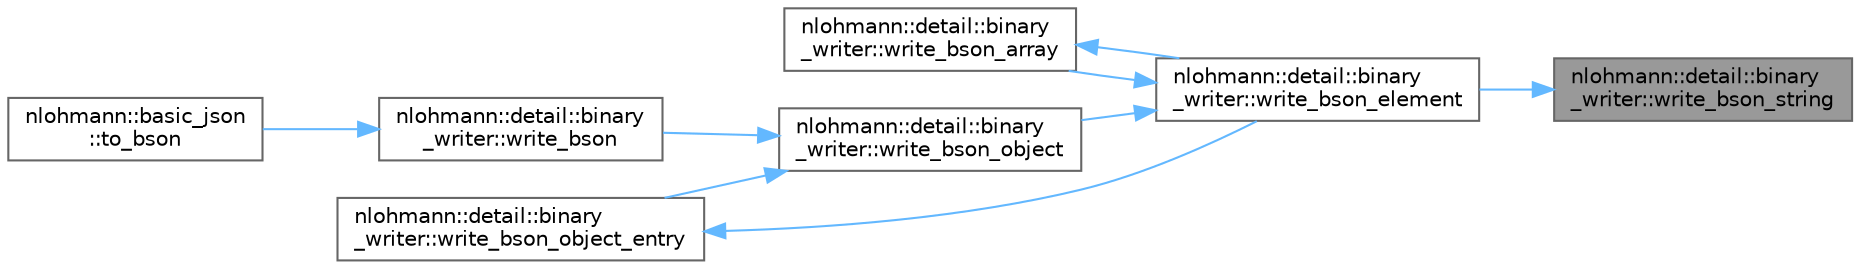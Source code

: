 digraph "nlohmann::detail::binary_writer::write_bson_string"
{
 // LATEX_PDF_SIZE
  bgcolor="transparent";
  edge [fontname=Helvetica,fontsize=10,labelfontname=Helvetica,labelfontsize=10];
  node [fontname=Helvetica,fontsize=10,shape=box,height=0.2,width=0.4];
  rankdir="RL";
  Node1 [label="nlohmann::detail::binary\l_writer::write_bson_string",height=0.2,width=0.4,color="gray40", fillcolor="grey60", style="filled", fontcolor="black",tooltip="Writes a BSON element with key name and string value value."];
  Node1 -> Node2 [dir="back",color="steelblue1",style="solid"];
  Node2 [label="nlohmann::detail::binary\l_writer::write_bson_element",height=0.2,width=0.4,color="grey40", fillcolor="white", style="filled",URL="$a02039.html#a7ff58bf1a80018148bed860667ffca07",tooltip="Serializes the JSON value j to BSON and associates it with the key name."];
  Node2 -> Node3 [dir="back",color="steelblue1",style="solid"];
  Node3 [label="nlohmann::detail::binary\l_writer::write_bson_array",height=0.2,width=0.4,color="grey40", fillcolor="white", style="filled",URL="$a02039.html#a025212bd170253638b9f05b3b6aa5bf9",tooltip="Writes a BSON element with key name and array value."];
  Node3 -> Node2 [dir="back",color="steelblue1",style="solid"];
  Node2 -> Node4 [dir="back",color="steelblue1",style="solid"];
  Node4 [label="nlohmann::detail::binary\l_writer::write_bson_object",height=0.2,width=0.4,color="grey40", fillcolor="white", style="filled",URL="$a02039.html#a29b3e0f83a8e5f2307804023109ba2c9",tooltip=" "];
  Node4 -> Node5 [dir="back",color="steelblue1",style="solid"];
  Node5 [label="nlohmann::detail::binary\l_writer::write_bson",height=0.2,width=0.4,color="grey40", fillcolor="white", style="filled",URL="$a02039.html#a9ffc566db5219b473762462234b47db9",tooltip=" "];
  Node5 -> Node6 [dir="back",color="steelblue1",style="solid"];
  Node6 [label="nlohmann::basic_json\l::to_bson",height=0.2,width=0.4,color="grey40", fillcolor="white", style="filled",URL="$a01659.html#a668e4c2ad9808218a25879700f4aef2b",tooltip="Serializes the given JSON object j to BSON and forwards the corresponding BSON-representation to the ..."];
  Node4 -> Node7 [dir="back",color="steelblue1",style="solid"];
  Node7 [label="nlohmann::detail::binary\l_writer::write_bson_object_entry",height=0.2,width=0.4,color="grey40", fillcolor="white", style="filled",URL="$a02039.html#a6231302930265eccb3f56c378f7b0661",tooltip="Writes a BSON element with key name and object value."];
  Node7 -> Node2 [dir="back",color="steelblue1",style="solid"];
}
